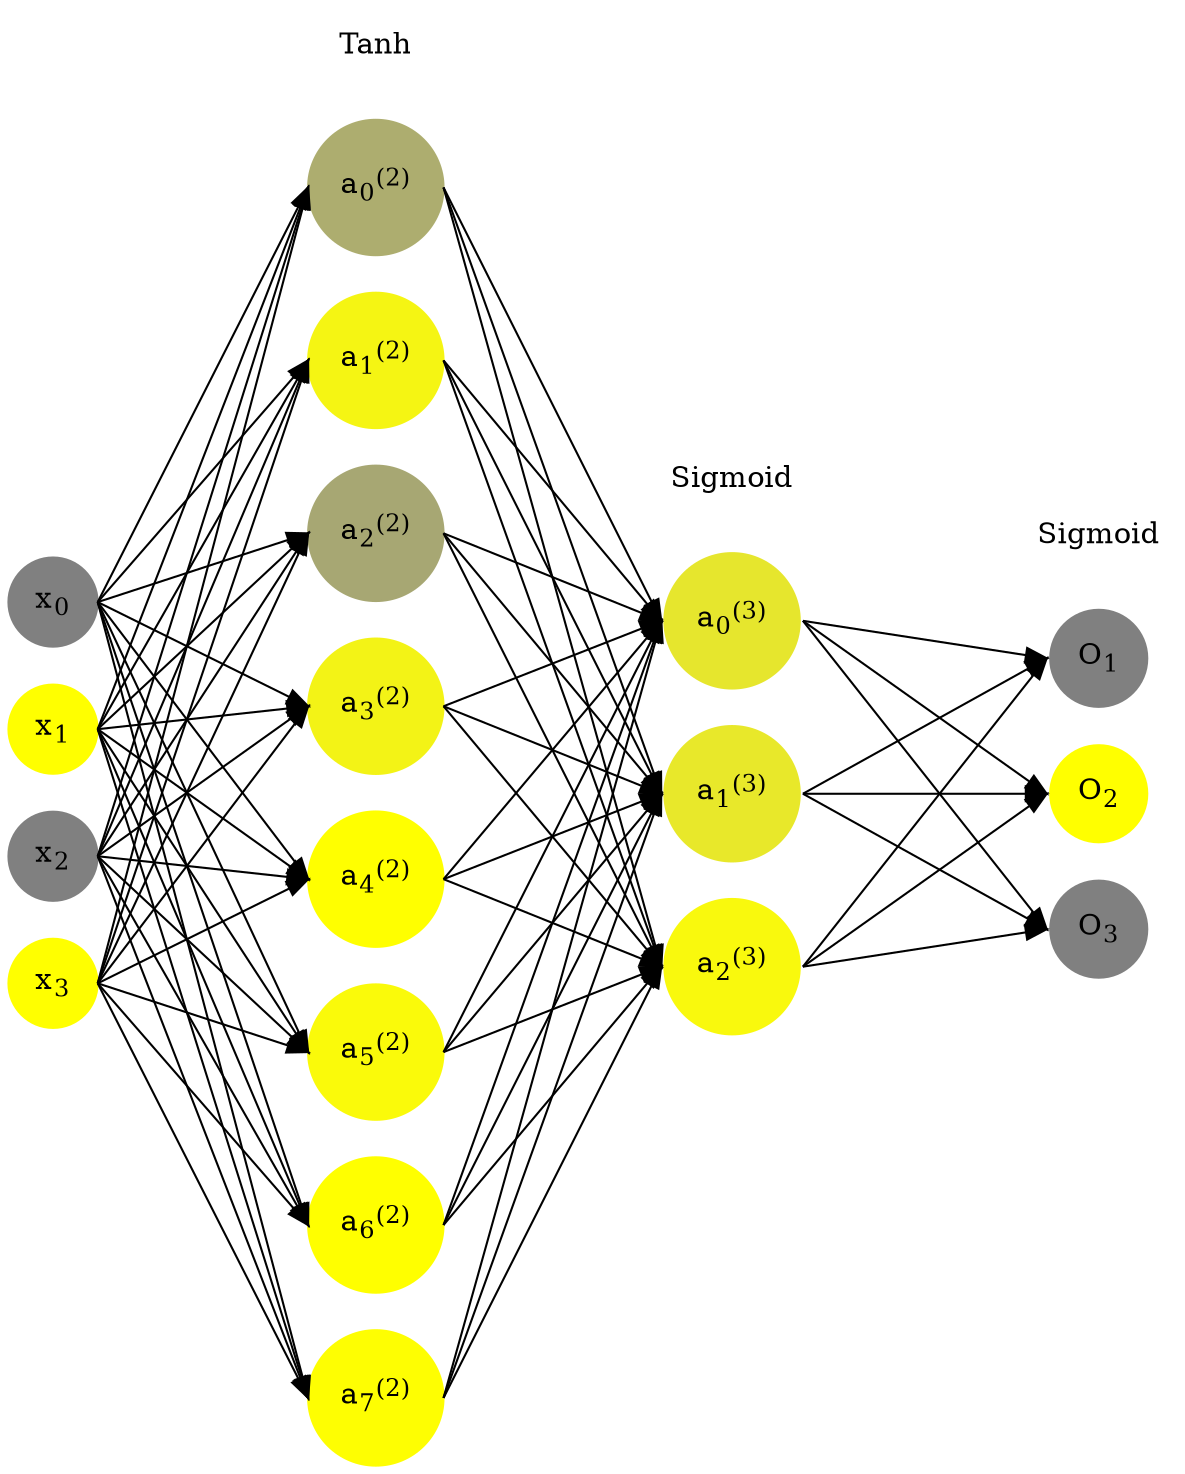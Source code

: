 digraph G {
	rankdir = LR;
	splines=false;
	edge[style=invis];
	ranksep= 1.4;
	{
	node [shape=circle, color="0.1667, 0.0, 0.5", style=filled, fillcolor="0.1667, 0.0, 0.5"];
	x0 [label=<x<sub>0</sub>>];
	}
	{
	node [shape=circle, color="0.1667, 1.0, 1.0", style=filled, fillcolor="0.1667, 1.0, 1.0"];
	x1 [label=<x<sub>1</sub>>];
	}
	{
	node [shape=circle, color="0.1667, 0.0, 0.5", style=filled, fillcolor="0.1667, 0.0, 0.5"];
	x2 [label=<x<sub>2</sub>>];
	}
	{
	node [shape=circle, color="0.1667, 1.0, 1.0", style=filled, fillcolor="0.1667, 1.0, 1.0"];
	x3 [label=<x<sub>3</sub>>];
	}
	{
	node [shape=circle, color="0.1667, 0.356566, 0.678283", style=filled, fillcolor="0.1667, 0.356566, 0.678283"];
	a02 [label=<a<sub>0</sub><sup>(2)</sup>>];
	}
	{
	node [shape=circle, color="0.1667, 0.918903, 0.959452", style=filled, fillcolor="0.1667, 0.918903, 0.959452"];
	a12 [label=<a<sub>1</sub><sup>(2)</sup>>];
	}
	{
	node [shape=circle, color="0.1667, 0.308648, 0.654324", style=filled, fillcolor="0.1667, 0.308648, 0.654324"];
	a22 [label=<a<sub>2</sub><sup>(2)</sup>>];
	}
	{
	node [shape=circle, color="0.1667, 0.906217, 0.953109", style=filled, fillcolor="0.1667, 0.906217, 0.953109"];
	a32 [label=<a<sub>3</sub><sup>(2)</sup>>];
	}
	{
	node [shape=circle, color="0.1667, 0.999689, 0.999845", style=filled, fillcolor="0.1667, 0.999689, 0.999845"];
	a42 [label=<a<sub>4</sub><sup>(2)</sup>>];
	}
	{
	node [shape=circle, color="0.1667, 0.956453, 0.978226", style=filled, fillcolor="0.1667, 0.956453, 0.978226"];
	a52 [label=<a<sub>5</sub><sup>(2)</sup>>];
	}
	{
	node [shape=circle, color="0.1667, 0.999782, 0.999891", style=filled, fillcolor="0.1667, 0.999782, 0.999891"];
	a62 [label=<a<sub>6</sub><sup>(2)</sup>>];
	}
	{
	node [shape=circle, color="0.1667, 0.988361, 0.994180", style=filled, fillcolor="0.1667, 0.988361, 0.994180"];
	a72 [label=<a<sub>7</sub><sup>(2)</sup>>];
	}
	{
	node [shape=circle, color="0.1667, 0.803456, 0.901728", style=filled, fillcolor="0.1667, 0.803456, 0.901728"];
	a03 [label=<a<sub>0</sub><sup>(3)</sup>>];
	}
	{
	node [shape=circle, color="0.1667, 0.815327, 0.907664", style=filled, fillcolor="0.1667, 0.815327, 0.907664"];
	a13 [label=<a<sub>1</sub><sup>(3)</sup>>];
	}
	{
	node [shape=circle, color="0.1667, 0.947580, 0.973790", style=filled, fillcolor="0.1667, 0.947580, 0.973790"];
	a23 [label=<a<sub>2</sub><sup>(3)</sup>>];
	}
	{
	node [shape=circle, color="0.1667, 0.0, 0.5", style=filled, fillcolor="0.1667, 0.0, 0.5"];
	O1 [label=<O<sub>1</sub>>];
	}
	{
	node [shape=circle, color="0.1667, 1.0, 1.0", style=filled, fillcolor="0.1667, 1.0, 1.0"];
	O2 [label=<O<sub>2</sub>>];
	}
	{
	node [shape=circle, color="0.1667, 0.0, 0.5", style=filled, fillcolor="0.1667, 0.0, 0.5"];
	O3 [label=<O<sub>3</sub>>];
	}
	{
	rank=same;
	x0->x1->x2->x3;
	}
	{
	rank=same;
	a02->a12->a22->a32->a42->a52->a62->a72;
	}
	{
	rank=same;
	a03->a13->a23;
	}
	{
	rank=same;
	O1->O2->O3;
	}
	l1 [shape=plaintext,label="Tanh"];
	l1->a02;
	{rank=same; l1;a02};
	l2 [shape=plaintext,label="Sigmoid"];
	l2->a03;
	{rank=same; l2;a03};
	l3 [shape=plaintext,label="Sigmoid"];
	l3->O1;
	{rank=same; l3;O1};
edge[style=solid, tailport=e, headport=w];
	{x0;x1;x2;x3} -> {a02;a12;a22;a32;a42;a52;a62;a72};
	{a02;a12;a22;a32;a42;a52;a62;a72} -> {a03;a13;a23};
	{a03;a13;a23} -> {O1,O2,O3};
}